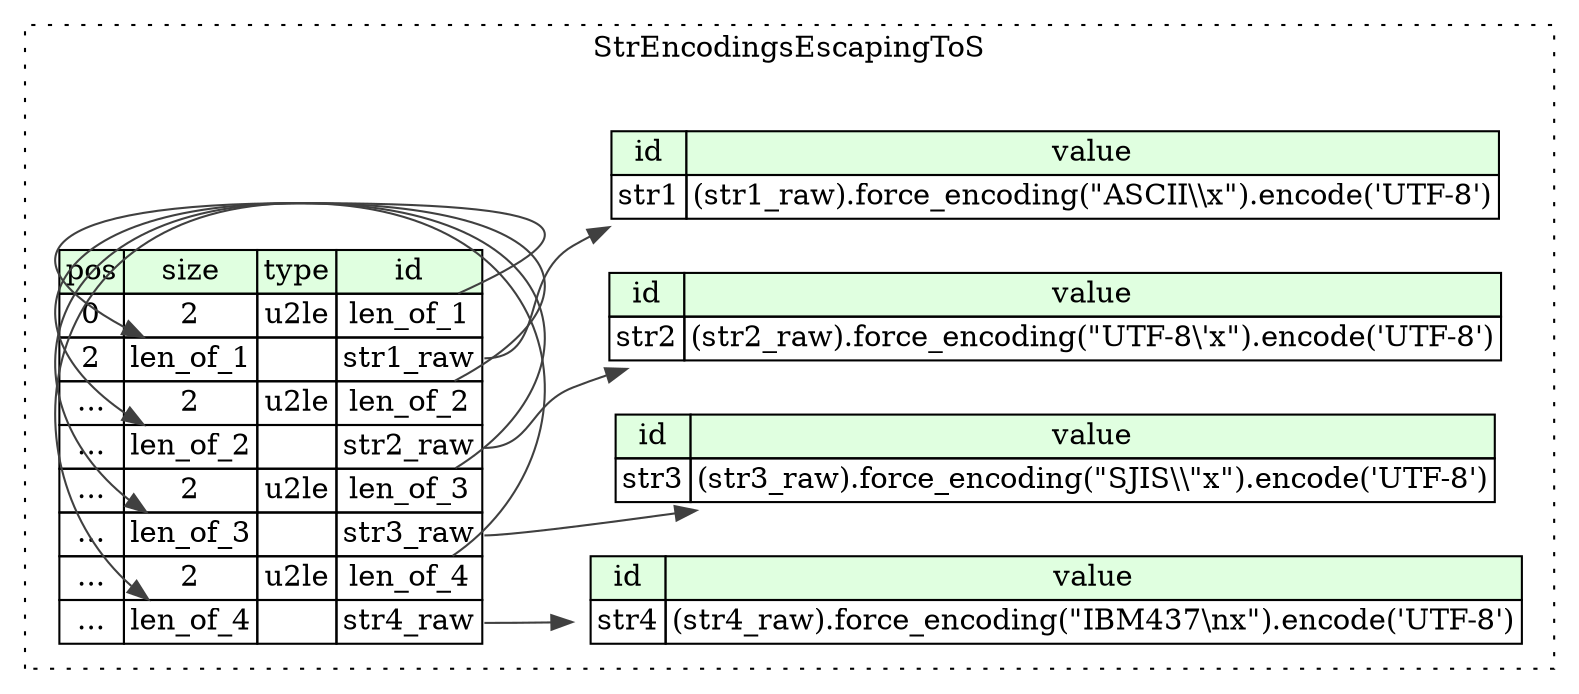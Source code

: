 digraph {
	rankdir=LR;
	node [shape=plaintext];
	subgraph cluster__str_encodings_escaping_to_s {
		label="StrEncodingsEscapingToS";
		graph[style=dotted];

		str_encodings_escaping_to_s__seq [label=<<TABLE BORDER="0" CELLBORDER="1" CELLSPACING="0">
			<TR><TD BGCOLOR="#E0FFE0">pos</TD><TD BGCOLOR="#E0FFE0">size</TD><TD BGCOLOR="#E0FFE0">type</TD><TD BGCOLOR="#E0FFE0">id</TD></TR>
			<TR><TD PORT="len_of_1_pos">0</TD><TD PORT="len_of_1_size">2</TD><TD>u2le</TD><TD PORT="len_of_1_type">len_of_1</TD></TR>
			<TR><TD PORT="str1_raw_pos">2</TD><TD PORT="str1_raw_size">len_of_1</TD><TD></TD><TD PORT="str1_raw_type">str1_raw</TD></TR>
			<TR><TD PORT="len_of_2_pos">...</TD><TD PORT="len_of_2_size">2</TD><TD>u2le</TD><TD PORT="len_of_2_type">len_of_2</TD></TR>
			<TR><TD PORT="str2_raw_pos">...</TD><TD PORT="str2_raw_size">len_of_2</TD><TD></TD><TD PORT="str2_raw_type">str2_raw</TD></TR>
			<TR><TD PORT="len_of_3_pos">...</TD><TD PORT="len_of_3_size">2</TD><TD>u2le</TD><TD PORT="len_of_3_type">len_of_3</TD></TR>
			<TR><TD PORT="str3_raw_pos">...</TD><TD PORT="str3_raw_size">len_of_3</TD><TD></TD><TD PORT="str3_raw_type">str3_raw</TD></TR>
			<TR><TD PORT="len_of_4_pos">...</TD><TD PORT="len_of_4_size">2</TD><TD>u2le</TD><TD PORT="len_of_4_type">len_of_4</TD></TR>
			<TR><TD PORT="str4_raw_pos">...</TD><TD PORT="str4_raw_size">len_of_4</TD><TD></TD><TD PORT="str4_raw_type">str4_raw</TD></TR>
		</TABLE>>];
		str_encodings_escaping_to_s__inst__str1 [label=<<TABLE BORDER="0" CELLBORDER="1" CELLSPACING="0">
			<TR><TD BGCOLOR="#E0FFE0">id</TD><TD BGCOLOR="#E0FFE0">value</TD></TR>
			<TR><TD>str1</TD><TD>(str1_raw).force_encoding(&quot;ASCII\\\\x&quot;).encode('UTF-8')</TD></TR>
		</TABLE>>];
		str_encodings_escaping_to_s__inst__str2 [label=<<TABLE BORDER="0" CELLBORDER="1" CELLSPACING="0">
			<TR><TD BGCOLOR="#E0FFE0">id</TD><TD BGCOLOR="#E0FFE0">value</TD></TR>
			<TR><TD>str2</TD><TD>(str2_raw).force_encoding(&quot;UTF-8\\'x&quot;).encode('UTF-8')</TD></TR>
		</TABLE>>];
		str_encodings_escaping_to_s__inst__str3 [label=<<TABLE BORDER="0" CELLBORDER="1" CELLSPACING="0">
			<TR><TD BGCOLOR="#E0FFE0">id</TD><TD BGCOLOR="#E0FFE0">value</TD></TR>
			<TR><TD>str3</TD><TD>(str3_raw).force_encoding(&quot;SJIS\\\&quot;x&quot;).encode('UTF-8')</TD></TR>
		</TABLE>>];
		str_encodings_escaping_to_s__inst__str4 [label=<<TABLE BORDER="0" CELLBORDER="1" CELLSPACING="0">
			<TR><TD BGCOLOR="#E0FFE0">id</TD><TD BGCOLOR="#E0FFE0">value</TD></TR>
			<TR><TD>str4</TD><TD>(str4_raw).force_encoding(&quot;IBM437\\nx&quot;).encode('UTF-8')</TD></TR>
		</TABLE>>];
	}
	str_encodings_escaping_to_s__seq:len_of_1_type -> str_encodings_escaping_to_s__seq:str1_raw_size [color="#404040"];
	str_encodings_escaping_to_s__seq:len_of_2_type -> str_encodings_escaping_to_s__seq:str2_raw_size [color="#404040"];
	str_encodings_escaping_to_s__seq:len_of_3_type -> str_encodings_escaping_to_s__seq:str3_raw_size [color="#404040"];
	str_encodings_escaping_to_s__seq:len_of_4_type -> str_encodings_escaping_to_s__seq:str4_raw_size [color="#404040"];
	str_encodings_escaping_to_s__seq:str1_raw_type -> str_encodings_escaping_to_s__inst__str1 [color="#404040"];
	str_encodings_escaping_to_s__seq:str2_raw_type -> str_encodings_escaping_to_s__inst__str2 [color="#404040"];
	str_encodings_escaping_to_s__seq:str3_raw_type -> str_encodings_escaping_to_s__inst__str3 [color="#404040"];
	str_encodings_escaping_to_s__seq:str4_raw_type -> str_encodings_escaping_to_s__inst__str4 [color="#404040"];
}
